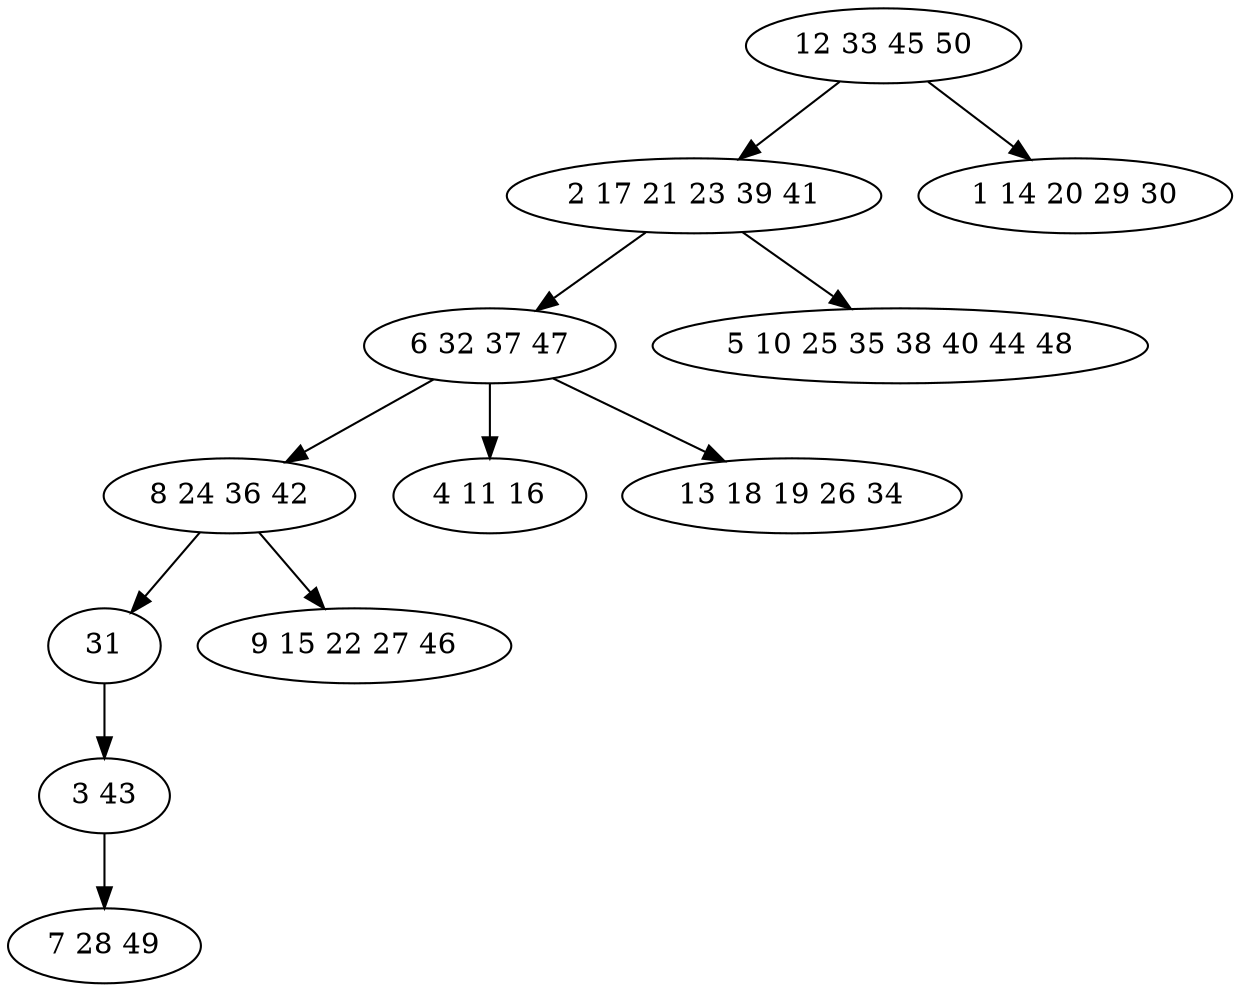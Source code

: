 digraph true_tree {
	"0" -> "1"
	"1" -> "2"
	"2" -> "3"
	"3" -> "4"
	"2" -> "5"
	"4" -> "6"
	"0" -> "7"
	"2" -> "8"
	"3" -> "9"
	"6" -> "10"
	"1" -> "11"
	"0" [label="12 33 45 50"];
	"1" [label="2 17 21 23 39 41"];
	"2" [label="6 32 37 47"];
	"3" [label="8 24 36 42"];
	"4" [label="31"];
	"5" [label="4 11 16"];
	"6" [label="3 43"];
	"7" [label="1 14 20 29 30"];
	"8" [label="13 18 19 26 34"];
	"9" [label="9 15 22 27 46"];
	"10" [label="7 28 49"];
	"11" [label="5 10 25 35 38 40 44 48"];
}
